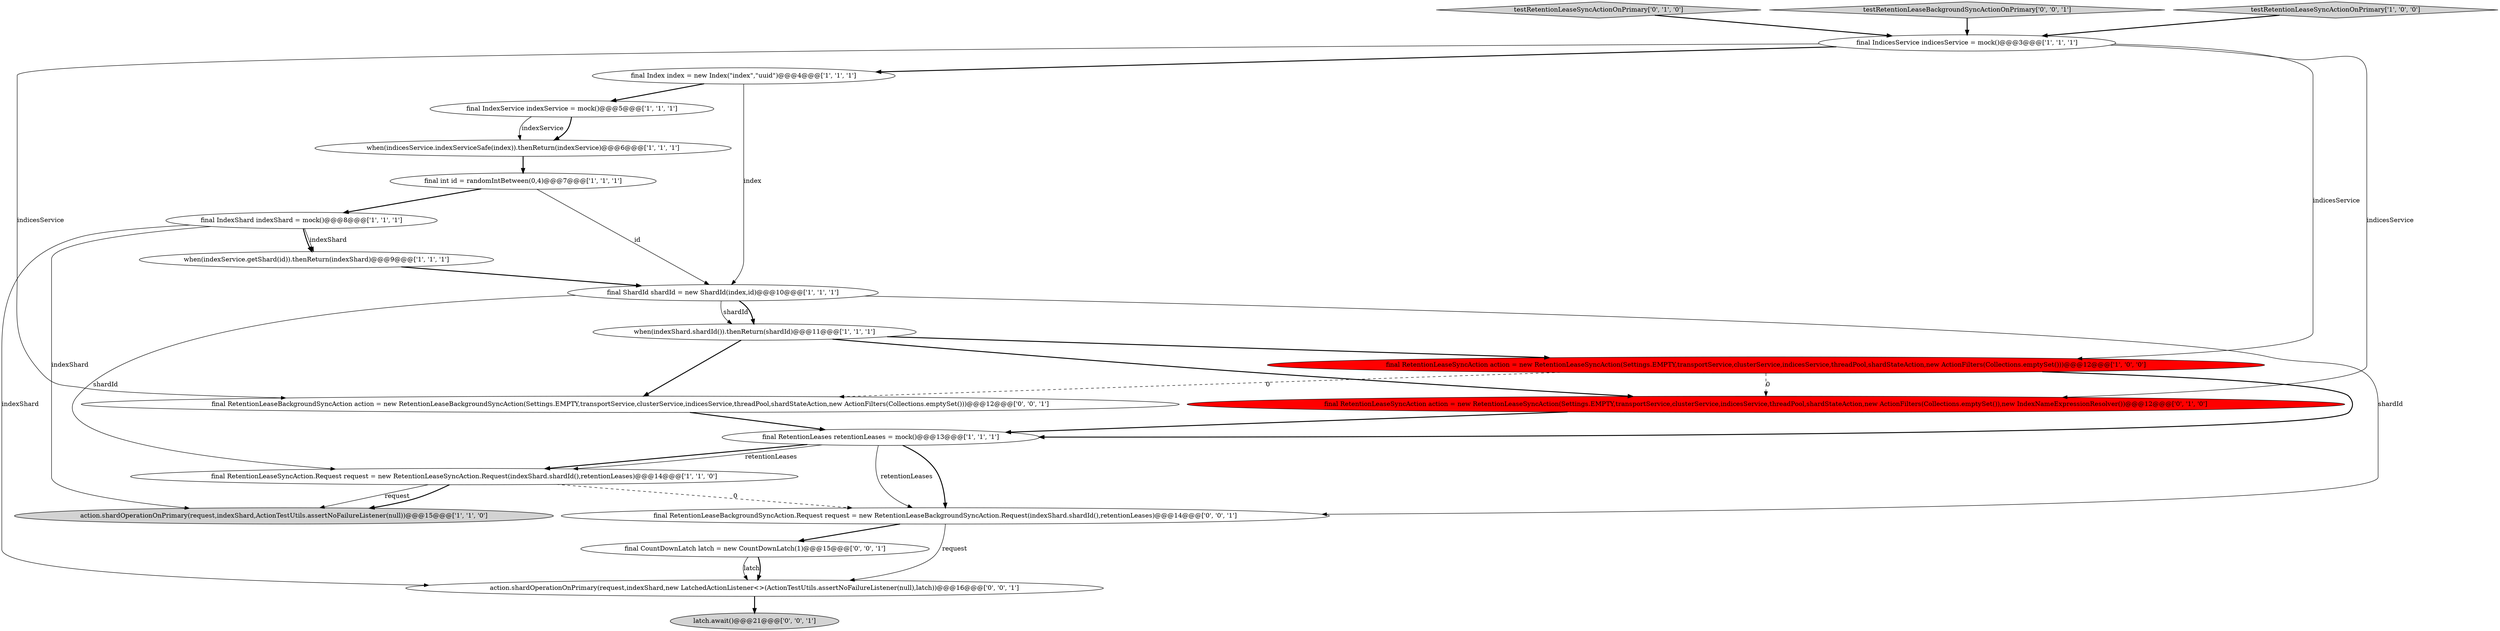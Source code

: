 digraph {
18 [style = filled, label = "final CountDownLatch latch = new CountDownLatch(1)@@@15@@@['0', '0', '1']", fillcolor = white, shape = ellipse image = "AAA0AAABBB3BBB"];
2 [style = filled, label = "final IndicesService indicesService = mock()@@@3@@@['1', '1', '1']", fillcolor = white, shape = ellipse image = "AAA0AAABBB1BBB"];
10 [style = filled, label = "final RetentionLeaseSyncAction.Request request = new RetentionLeaseSyncAction.Request(indexShard.shardId(),retentionLeases)@@@14@@@['1', '1', '0']", fillcolor = white, shape = ellipse image = "AAA0AAABBB1BBB"];
16 [style = filled, label = "final RetentionLeaseBackgroundSyncAction action = new RetentionLeaseBackgroundSyncAction(Settings.EMPTY,transportService,clusterService,indicesService,threadPool,shardStateAction,new ActionFilters(Collections.emptySet()))@@@12@@@['0', '0', '1']", fillcolor = white, shape = ellipse image = "AAA0AAABBB3BBB"];
14 [style = filled, label = "testRetentionLeaseSyncActionOnPrimary['0', '1', '0']", fillcolor = lightgray, shape = diamond image = "AAA0AAABBB2BBB"];
8 [style = filled, label = "final RetentionLeaseSyncAction action = new RetentionLeaseSyncAction(Settings.EMPTY,transportService,clusterService,indicesService,threadPool,shardStateAction,new ActionFilters(Collections.emptySet()))@@@12@@@['1', '0', '0']", fillcolor = red, shape = ellipse image = "AAA1AAABBB1BBB"];
3 [style = filled, label = "final ShardId shardId = new ShardId(index,id)@@@10@@@['1', '1', '1']", fillcolor = white, shape = ellipse image = "AAA0AAABBB1BBB"];
17 [style = filled, label = "testRetentionLeaseBackgroundSyncActionOnPrimary['0', '0', '1']", fillcolor = lightgray, shape = diamond image = "AAA0AAABBB3BBB"];
9 [style = filled, label = "when(indexShard.shardId()).thenReturn(shardId)@@@11@@@['1', '1', '1']", fillcolor = white, shape = ellipse image = "AAA0AAABBB1BBB"];
20 [style = filled, label = "latch.await()@@@21@@@['0', '0', '1']", fillcolor = lightgray, shape = ellipse image = "AAA0AAABBB3BBB"];
11 [style = filled, label = "final Index index = new Index(\"index\",\"uuid\")@@@4@@@['1', '1', '1']", fillcolor = white, shape = ellipse image = "AAA0AAABBB1BBB"];
5 [style = filled, label = "final IndexShard indexShard = mock()@@@8@@@['1', '1', '1']", fillcolor = white, shape = ellipse image = "AAA0AAABBB1BBB"];
15 [style = filled, label = "final RetentionLeaseSyncAction action = new RetentionLeaseSyncAction(Settings.EMPTY,transportService,clusterService,indicesService,threadPool,shardStateAction,new ActionFilters(Collections.emptySet()),new IndexNameExpressionResolver())@@@12@@@['0', '1', '0']", fillcolor = red, shape = ellipse image = "AAA1AAABBB2BBB"];
21 [style = filled, label = "action.shardOperationOnPrimary(request,indexShard,new LatchedActionListener<>(ActionTestUtils.assertNoFailureListener(null),latch))@@@16@@@['0', '0', '1']", fillcolor = white, shape = ellipse image = "AAA0AAABBB3BBB"];
19 [style = filled, label = "final RetentionLeaseBackgroundSyncAction.Request request = new RetentionLeaseBackgroundSyncAction.Request(indexShard.shardId(),retentionLeases)@@@14@@@['0', '0', '1']", fillcolor = white, shape = ellipse image = "AAA0AAABBB3BBB"];
4 [style = filled, label = "testRetentionLeaseSyncActionOnPrimary['1', '0', '0']", fillcolor = lightgray, shape = diamond image = "AAA0AAABBB1BBB"];
0 [style = filled, label = "final IndexService indexService = mock()@@@5@@@['1', '1', '1']", fillcolor = white, shape = ellipse image = "AAA0AAABBB1BBB"];
1 [style = filled, label = "action.shardOperationOnPrimary(request,indexShard,ActionTestUtils.assertNoFailureListener(null))@@@15@@@['1', '1', '0']", fillcolor = lightgray, shape = ellipse image = "AAA0AAABBB1BBB"];
7 [style = filled, label = "when(indexService.getShard(id)).thenReturn(indexShard)@@@9@@@['1', '1', '1']", fillcolor = white, shape = ellipse image = "AAA0AAABBB1BBB"];
13 [style = filled, label = "final RetentionLeases retentionLeases = mock()@@@13@@@['1', '1', '1']", fillcolor = white, shape = ellipse image = "AAA0AAABBB1BBB"];
6 [style = filled, label = "when(indicesService.indexServiceSafe(index)).thenReturn(indexService)@@@6@@@['1', '1', '1']", fillcolor = white, shape = ellipse image = "AAA0AAABBB1BBB"];
12 [style = filled, label = "final int id = randomIntBetween(0,4)@@@7@@@['1', '1', '1']", fillcolor = white, shape = ellipse image = "AAA0AAABBB1BBB"];
13->10 [style = bold, label=""];
12->3 [style = solid, label="id"];
16->13 [style = bold, label=""];
15->13 [style = bold, label=""];
19->18 [style = bold, label=""];
3->9 [style = solid, label="shardId"];
8->16 [style = dashed, label="0"];
3->10 [style = solid, label="shardId"];
12->5 [style = bold, label=""];
0->6 [style = bold, label=""];
10->19 [style = dashed, label="0"];
8->15 [style = dashed, label="0"];
13->10 [style = solid, label="retentionLeases"];
5->7 [style = solid, label="indexShard"];
5->21 [style = solid, label="indexShard"];
4->2 [style = bold, label=""];
9->8 [style = bold, label=""];
2->8 [style = solid, label="indicesService"];
18->21 [style = solid, label="latch"];
9->16 [style = bold, label=""];
7->3 [style = bold, label=""];
0->6 [style = solid, label="indexService"];
3->9 [style = bold, label=""];
13->19 [style = bold, label=""];
11->0 [style = bold, label=""];
21->20 [style = bold, label=""];
17->2 [style = bold, label=""];
9->15 [style = bold, label=""];
5->1 [style = solid, label="indexShard"];
10->1 [style = solid, label="request"];
3->19 [style = solid, label="shardId"];
2->16 [style = solid, label="indicesService"];
5->7 [style = bold, label=""];
2->15 [style = solid, label="indicesService"];
19->21 [style = solid, label="request"];
14->2 [style = bold, label=""];
18->21 [style = bold, label=""];
10->1 [style = bold, label=""];
2->11 [style = bold, label=""];
8->13 [style = bold, label=""];
13->19 [style = solid, label="retentionLeases"];
11->3 [style = solid, label="index"];
6->12 [style = bold, label=""];
}
